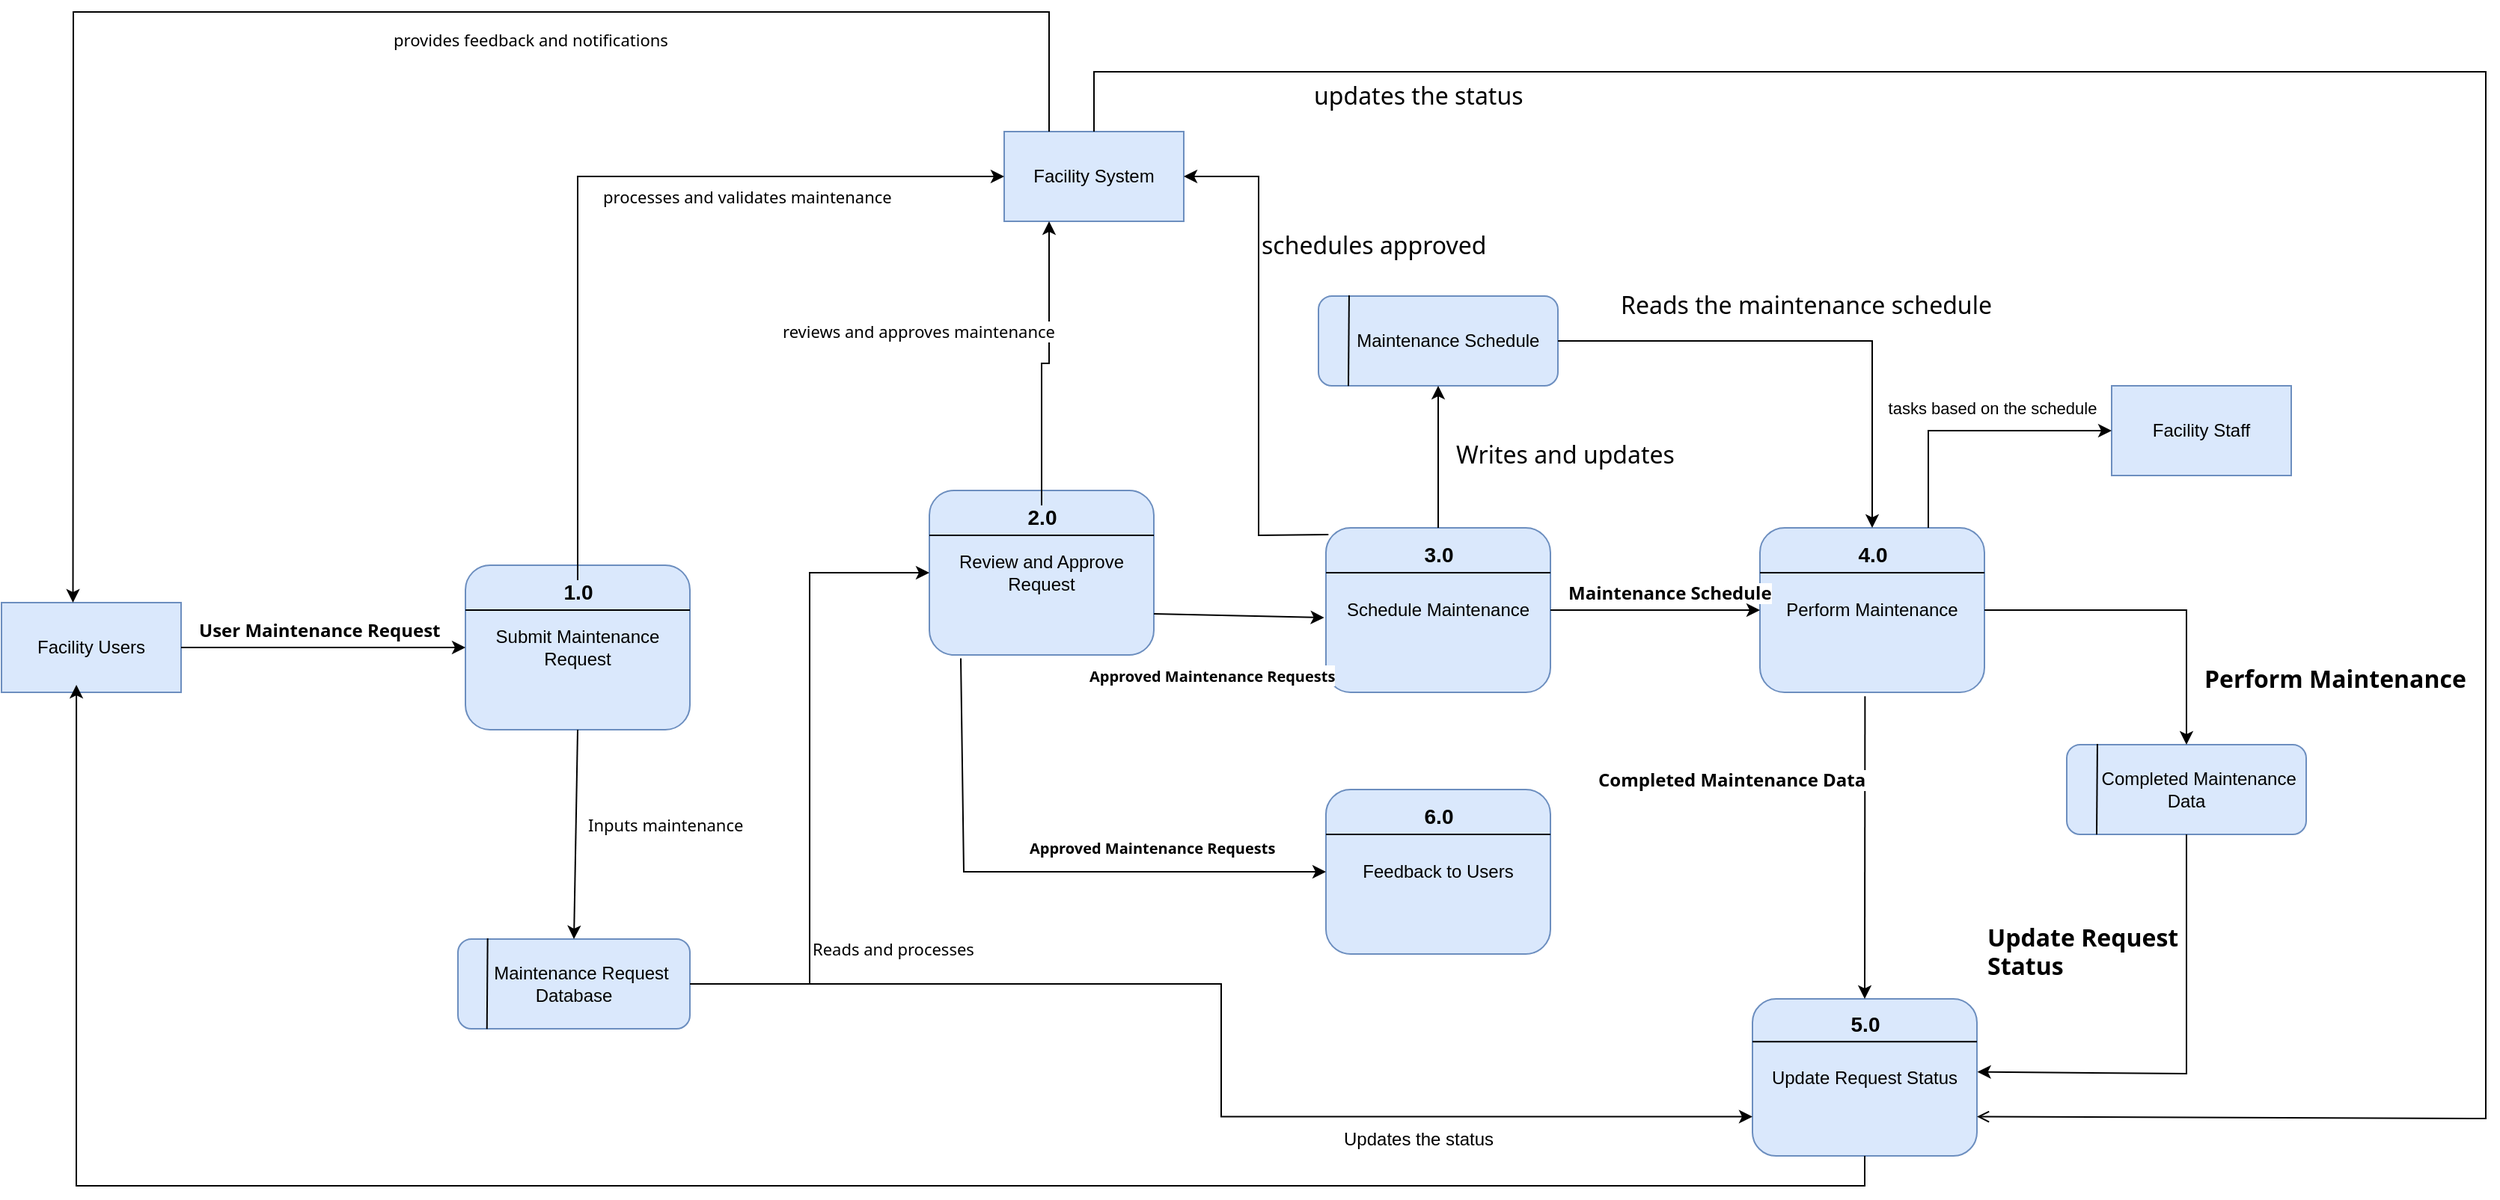 <mxfile version="22.1.11" type="github">
  <diagram name="Page-1" id="b520641d-4fe3-3701-9064-5fc419738815">
    <mxGraphModel dx="1512" dy="820" grid="1" gridSize="10" guides="1" tooltips="1" connect="1" arrows="1" fold="1" page="1" pageScale="1" pageWidth="1100" pageHeight="850" background="none" math="0" shadow="0">
      <root>
        <mxCell id="0" />
        <mxCell id="1" parent="0" />
        <mxCell id="XGFKqOZZNp15hK3o9Csi-1" value="Facility Users" style="rounded=0;whiteSpace=wrap;html=1;fillColor=#dae8fc;strokeColor=#6c8ebf;" vertex="1" parent="1">
          <mxGeometry x="110" y="795" width="120" height="60" as="geometry" />
        </mxCell>
        <mxCell id="XGFKqOZZNp15hK3o9Csi-3" value="Facility System" style="rounded=0;whiteSpace=wrap;html=1;fillColor=#dae8fc;strokeColor=#6c8ebf;" vertex="1" parent="1">
          <mxGeometry x="780" y="480" width="120" height="60" as="geometry" />
        </mxCell>
        <mxCell id="XGFKqOZZNp15hK3o9Csi-7" value="" style="group" vertex="1" connectable="0" parent="1">
          <mxGeometry x="420" y="770" width="150" height="110" as="geometry" />
        </mxCell>
        <mxCell id="XGFKqOZZNp15hK3o9Csi-4" value="Submit Maintenance Request" style="rounded=1;whiteSpace=wrap;html=1;fillColor=#dae8fc;strokeColor=#6c8ebf;" vertex="1" parent="XGFKqOZZNp15hK3o9Csi-7">
          <mxGeometry width="150" height="110" as="geometry" />
        </mxCell>
        <mxCell id="XGFKqOZZNp15hK3o9Csi-6" value="" style="endArrow=none;html=1;rounded=0;entryX=1;entryY=0.25;entryDx=0;entryDy=0;exitX=0;exitY=0.25;exitDx=0;exitDy=0;" edge="1" parent="XGFKqOZZNp15hK3o9Csi-7">
          <mxGeometry width="50" height="50" relative="1" as="geometry">
            <mxPoint y="30" as="sourcePoint" />
            <mxPoint x="150" y="30" as="targetPoint" />
          </mxGeometry>
        </mxCell>
        <mxCell id="XGFKqOZZNp15hK3o9Csi-8" value="&lt;span style=&quot;font-size: 14px;&quot;&gt;1.0&lt;/span&gt;" style="text;strokeColor=none;fillColor=none;html=1;fontSize=24;fontStyle=1;verticalAlign=middle;align=center;" vertex="1" parent="XGFKqOZZNp15hK3o9Csi-7">
          <mxGeometry x="45" y="10" width="60" height="10" as="geometry" />
        </mxCell>
        <mxCell id="XGFKqOZZNp15hK3o9Csi-40" value="&lt;strong style=&quot;border: 0px solid rgb(217, 217, 227); box-sizing: border-box; --tw-border-spacing-x: 0; --tw-border-spacing-y: 0; --tw-translate-x: 0; --tw-translate-y: 0; --tw-rotate: 0; --tw-skew-x: 0; --tw-skew-y: 0; --tw-scale-x: 1; --tw-scale-y: 1; --tw-pan-x: ; --tw-pan-y: ; --tw-pinch-zoom: ; --tw-scroll-snap-strictness: proximity; --tw-gradient-from-position: ; --tw-gradient-via-position: ; --tw-gradient-to-position: ; --tw-ordinal: ; --tw-slashed-zero: ; --tw-numeric-figure: ; --tw-numeric-spacing: ; --tw-numeric-fraction: ; --tw-ring-inset: ; --tw-ring-offset-width: 0px; --tw-ring-offset-color: #fff; --tw-ring-color: rgba(69,89,164,.5); --tw-ring-offset-shadow: 0 0 transparent; --tw-ring-shadow: 0 0 transparent; --tw-shadow: 0 0 transparent; --tw-shadow-colored: 0 0 transparent; --tw-blur: ; --tw-brightness: ; --tw-contrast: ; --tw-grayscale: ; --tw-hue-rotate: ; --tw-invert: ; --tw-saturate: ; --tw-sepia: ; --tw-drop-shadow: ; --tw-backdrop-blur: ; --tw-backdrop-brightness: ; --tw-backdrop-contrast: ; --tw-backdrop-grayscale: ; --tw-backdrop-hue-rotate: ; --tw-backdrop-invert: ; --tw-backdrop-opacity: ; --tw-backdrop-saturate: ; --tw-backdrop-sepia: ; font-weight: 600; color: var(--tw-prose-bold); font-family: Söhne, ui-sans-serif, system-ui, -apple-system, &amp;quot;Segoe UI&amp;quot;, Roboto, Ubuntu, Cantarell, &amp;quot;Noto Sans&amp;quot;, sans-serif, &amp;quot;Helvetica Neue&amp;quot;, Arial, &amp;quot;Apple Color Emoji&amp;quot;, &amp;quot;Segoe UI Emoji&amp;quot;, &amp;quot;Segoe UI Symbol&amp;quot;, &amp;quot;Noto Color Emoji&amp;quot;; font-style: normal; font-variant-ligatures: normal; font-variant-caps: normal; letter-spacing: normal; orphans: 2; text-align: left; text-indent: 0px; text-transform: none; widows: 2; word-spacing: 0px; -webkit-text-stroke-width: 0px; text-decoration-thickness: initial; text-decoration-style: initial; text-decoration-color: initial; background-color: rgb(255, 255, 255);&quot;&gt;&lt;font style=&quot;font-size: 12px;&quot;&gt;User Maintenance Request&lt;/font&gt;&lt;/strong&gt;" style="text;whiteSpace=wrap;html=1;" vertex="1" parent="XGFKqOZZNp15hK3o9Csi-7">
          <mxGeometry x="-180" y="30" width="190" height="20" as="geometry" />
        </mxCell>
        <mxCell id="XGFKqOZZNp15hK3o9Csi-10" value="" style="group" vertex="1" connectable="0" parent="1">
          <mxGeometry x="995" y="920" width="150" height="110" as="geometry" />
        </mxCell>
        <mxCell id="XGFKqOZZNp15hK3o9Csi-11" value="Feedback to Users" style="rounded=1;whiteSpace=wrap;html=1;fillColor=#dae8fc;strokeColor=#6c8ebf;" vertex="1" parent="XGFKqOZZNp15hK3o9Csi-10">
          <mxGeometry width="150" height="110" as="geometry" />
        </mxCell>
        <mxCell id="XGFKqOZZNp15hK3o9Csi-12" value="" style="endArrow=none;html=1;rounded=0;entryX=1;entryY=0.25;entryDx=0;entryDy=0;exitX=0;exitY=0.25;exitDx=0;exitDy=0;" edge="1" parent="XGFKqOZZNp15hK3o9Csi-10">
          <mxGeometry width="50" height="50" relative="1" as="geometry">
            <mxPoint y="30" as="sourcePoint" />
            <mxPoint x="150" y="30" as="targetPoint" />
          </mxGeometry>
        </mxCell>
        <mxCell id="XGFKqOZZNp15hK3o9Csi-13" value="&lt;span style=&quot;font-size: 14px;&quot;&gt;6.0&lt;/span&gt;" style="text;strokeColor=none;fillColor=none;html=1;fontSize=24;fontStyle=1;verticalAlign=middle;align=center;" vertex="1" parent="XGFKqOZZNp15hK3o9Csi-10">
          <mxGeometry x="45" y="10" width="60" height="10" as="geometry" />
        </mxCell>
        <mxCell id="XGFKqOZZNp15hK3o9Csi-14" value="" style="group" vertex="1" connectable="0" parent="1">
          <mxGeometry x="1280" y="1060" width="160" height="105" as="geometry" />
        </mxCell>
        <mxCell id="XGFKqOZZNp15hK3o9Csi-15" value="Update Request Status" style="rounded=1;whiteSpace=wrap;html=1;fillColor=#dae8fc;strokeColor=#6c8ebf;" vertex="1" parent="XGFKqOZZNp15hK3o9Csi-14">
          <mxGeometry width="150" height="105" as="geometry" />
        </mxCell>
        <mxCell id="XGFKqOZZNp15hK3o9Csi-16" value="" style="endArrow=none;html=1;rounded=0;entryX=1;entryY=0.25;entryDx=0;entryDy=0;exitX=0;exitY=0.25;exitDx=0;exitDy=0;" edge="1" parent="XGFKqOZZNp15hK3o9Csi-14">
          <mxGeometry width="50" height="50" relative="1" as="geometry">
            <mxPoint y="28.636" as="sourcePoint" />
            <mxPoint x="150" y="28.636" as="targetPoint" />
          </mxGeometry>
        </mxCell>
        <mxCell id="XGFKqOZZNp15hK3o9Csi-17" value="&lt;span style=&quot;font-size: 14px;&quot;&gt;5.0&lt;/span&gt;" style="text;strokeColor=none;fillColor=none;html=1;fontSize=24;fontStyle=1;verticalAlign=middle;align=center;" vertex="1" parent="XGFKqOZZNp15hK3o9Csi-14">
          <mxGeometry x="45" y="9.545" width="60" height="9.545" as="geometry" />
        </mxCell>
        <mxCell id="XGFKqOZZNp15hK3o9Csi-18" value="" style="group" vertex="1" connectable="0" parent="1">
          <mxGeometry x="1285" y="745" width="150" height="110" as="geometry" />
        </mxCell>
        <mxCell id="XGFKqOZZNp15hK3o9Csi-19" value="Perform Maintenance" style="rounded=1;whiteSpace=wrap;html=1;fillColor=#dae8fc;strokeColor=#6c8ebf;" vertex="1" parent="XGFKqOZZNp15hK3o9Csi-18">
          <mxGeometry width="150" height="110" as="geometry" />
        </mxCell>
        <mxCell id="XGFKqOZZNp15hK3o9Csi-20" value="" style="endArrow=none;html=1;rounded=0;entryX=1;entryY=0.25;entryDx=0;entryDy=0;exitX=0;exitY=0.25;exitDx=0;exitDy=0;" edge="1" parent="XGFKqOZZNp15hK3o9Csi-18">
          <mxGeometry width="50" height="50" relative="1" as="geometry">
            <mxPoint y="30" as="sourcePoint" />
            <mxPoint x="150" y="30" as="targetPoint" />
          </mxGeometry>
        </mxCell>
        <mxCell id="XGFKqOZZNp15hK3o9Csi-21" value="&lt;span style=&quot;font-size: 14px;&quot;&gt;4.0&lt;/span&gt;" style="text;strokeColor=none;fillColor=none;html=1;fontSize=24;fontStyle=1;verticalAlign=middle;align=center;" vertex="1" parent="XGFKqOZZNp15hK3o9Csi-18">
          <mxGeometry x="45" y="10" width="60" height="10" as="geometry" />
        </mxCell>
        <mxCell id="XGFKqOZZNp15hK3o9Csi-51" value="&lt;strong style=&quot;border: 0px solid rgb(217, 217, 227); box-sizing: border-box; --tw-border-spacing-x: 0; --tw-border-spacing-y: 0; --tw-translate-x: 0; --tw-translate-y: 0; --tw-rotate: 0; --tw-skew-x: 0; --tw-skew-y: 0; --tw-scale-x: 1; --tw-scale-y: 1; --tw-pan-x: ; --tw-pan-y: ; --tw-pinch-zoom: ; --tw-scroll-snap-strictness: proximity; --tw-gradient-from-position: ; --tw-gradient-via-position: ; --tw-gradient-to-position: ; --tw-ordinal: ; --tw-slashed-zero: ; --tw-numeric-figure: ; --tw-numeric-spacing: ; --tw-numeric-fraction: ; --tw-ring-inset: ; --tw-ring-offset-width: 0px; --tw-ring-offset-color: #fff; --tw-ring-color: rgba(69,89,164,.5); --tw-ring-offset-shadow: 0 0 transparent; --tw-ring-shadow: 0 0 transparent; --tw-shadow: 0 0 transparent; --tw-shadow-colored: 0 0 transparent; --tw-blur: ; --tw-brightness: ; --tw-contrast: ; --tw-grayscale: ; --tw-hue-rotate: ; --tw-invert: ; --tw-saturate: ; --tw-sepia: ; --tw-drop-shadow: ; --tw-backdrop-blur: ; --tw-backdrop-brightness: ; --tw-backdrop-contrast: ; --tw-backdrop-grayscale: ; --tw-backdrop-hue-rotate: ; --tw-backdrop-invert: ; --tw-backdrop-opacity: ; --tw-backdrop-saturate: ; --tw-backdrop-sepia: ; font-weight: 600; color: var(--tw-prose-bold); font-family: Söhne, ui-sans-serif, system-ui, -apple-system, &amp;quot;Segoe UI&amp;quot;, Roboto, Ubuntu, Cantarell, &amp;quot;Noto Sans&amp;quot;, sans-serif, &amp;quot;Helvetica Neue&amp;quot;, Arial, &amp;quot;Apple Color Emoji&amp;quot;, &amp;quot;Segoe UI Emoji&amp;quot;, &amp;quot;Segoe UI Symbol&amp;quot;, &amp;quot;Noto Color Emoji&amp;quot;; font-style: normal; font-variant-ligatures: normal; font-variant-caps: normal; letter-spacing: normal; orphans: 2; text-align: left; text-indent: 0px; text-transform: none; widows: 2; word-spacing: 0px; -webkit-text-stroke-width: 0px; text-decoration-thickness: initial; text-decoration-style: initial; text-decoration-color: initial;&quot;&gt;&lt;font style=&quot;font-size: 12px;&quot;&gt;Maintenance Schedule&lt;/font&gt;&lt;/strong&gt;" style="text;whiteSpace=wrap;html=1;labelBackgroundColor=default;" vertex="1" parent="XGFKqOZZNp15hK3o9Csi-18">
          <mxGeometry x="-130" y="30" width="200" height="40" as="geometry" />
        </mxCell>
        <mxCell id="XGFKqOZZNp15hK3o9Csi-22" value="" style="group" vertex="1" connectable="0" parent="1">
          <mxGeometry x="730" y="720" width="150" height="110" as="geometry" />
        </mxCell>
        <mxCell id="XGFKqOZZNp15hK3o9Csi-23" value="Review and Approve Request" style="rounded=1;whiteSpace=wrap;html=1;fillColor=#dae8fc;strokeColor=#6c8ebf;" vertex="1" parent="XGFKqOZZNp15hK3o9Csi-22">
          <mxGeometry width="150" height="110" as="geometry" />
        </mxCell>
        <mxCell id="XGFKqOZZNp15hK3o9Csi-24" value="" style="endArrow=none;html=1;rounded=0;entryX=1;entryY=0.25;entryDx=0;entryDy=0;exitX=0;exitY=0.25;exitDx=0;exitDy=0;" edge="1" parent="XGFKqOZZNp15hK3o9Csi-22">
          <mxGeometry width="50" height="50" relative="1" as="geometry">
            <mxPoint y="30" as="sourcePoint" />
            <mxPoint x="150" y="30" as="targetPoint" />
          </mxGeometry>
        </mxCell>
        <mxCell id="XGFKqOZZNp15hK3o9Csi-25" value="&lt;span style=&quot;font-size: 14px;&quot;&gt;2.0&lt;/span&gt;" style="text;strokeColor=none;fillColor=none;html=1;fontSize=24;fontStyle=1;verticalAlign=middle;align=center;" vertex="1" parent="XGFKqOZZNp15hK3o9Csi-22">
          <mxGeometry x="45" y="10" width="60" height="10" as="geometry" />
        </mxCell>
        <mxCell id="XGFKqOZZNp15hK3o9Csi-26" value="" style="group" vertex="1" connectable="0" parent="1">
          <mxGeometry x="995" y="745" width="150" height="110" as="geometry" />
        </mxCell>
        <mxCell id="XGFKqOZZNp15hK3o9Csi-27" value="Schedule Maintenance" style="rounded=1;whiteSpace=wrap;html=1;fillColor=#dae8fc;strokeColor=#6c8ebf;" vertex="1" parent="XGFKqOZZNp15hK3o9Csi-26">
          <mxGeometry width="150" height="110" as="geometry" />
        </mxCell>
        <mxCell id="XGFKqOZZNp15hK3o9Csi-28" value="" style="endArrow=none;html=1;rounded=0;entryX=1;entryY=0.25;entryDx=0;entryDy=0;exitX=0;exitY=0.25;exitDx=0;exitDy=0;" edge="1" parent="XGFKqOZZNp15hK3o9Csi-26">
          <mxGeometry width="50" height="50" relative="1" as="geometry">
            <mxPoint y="30" as="sourcePoint" />
            <mxPoint x="150" y="30" as="targetPoint" />
          </mxGeometry>
        </mxCell>
        <mxCell id="XGFKqOZZNp15hK3o9Csi-29" value="&lt;span style=&quot;font-size: 14px;&quot;&gt;3.0&lt;/span&gt;" style="text;strokeColor=none;fillColor=none;html=1;fontSize=24;fontStyle=1;verticalAlign=middle;align=center;" vertex="1" parent="XGFKqOZZNp15hK3o9Csi-26">
          <mxGeometry x="45" y="10" width="60" height="10" as="geometry" />
        </mxCell>
        <mxCell id="XGFKqOZZNp15hK3o9Csi-32" value="" style="group" vertex="1" connectable="0" parent="1">
          <mxGeometry x="415" y="1020" width="155" height="60" as="geometry" />
        </mxCell>
        <mxCell id="XGFKqOZZNp15hK3o9Csi-30" value="&amp;nbsp; &amp;nbsp;Maintenance Request Database" style="rounded=1;whiteSpace=wrap;html=1;fillColor=#dae8fc;strokeColor=#6c8ebf;" vertex="1" parent="XGFKqOZZNp15hK3o9Csi-32">
          <mxGeometry width="155" height="60" as="geometry" />
        </mxCell>
        <mxCell id="XGFKqOZZNp15hK3o9Csi-31" value="" style="endArrow=none;html=1;rounded=0;exitX=0.125;exitY=1.002;exitDx=0;exitDy=0;exitPerimeter=0;entryX=0.128;entryY=-0.008;entryDx=0;entryDy=0;entryPerimeter=0;" edge="1" parent="XGFKqOZZNp15hK3o9Csi-32" source="XGFKqOZZNp15hK3o9Csi-30" target="XGFKqOZZNp15hK3o9Csi-30">
          <mxGeometry width="50" height="50" relative="1" as="geometry">
            <mxPoint x="38.75" y="59.4" as="sourcePoint" />
            <mxPoint x="20.227" as="targetPoint" />
          </mxGeometry>
        </mxCell>
        <mxCell id="XGFKqOZZNp15hK3o9Csi-33" value="" style="group" vertex="1" connectable="0" parent="1">
          <mxGeometry x="1490" y="890" width="160" height="60" as="geometry" />
        </mxCell>
        <mxCell id="XGFKqOZZNp15hK3o9Csi-34" value="&amp;nbsp; &amp;nbsp; &amp;nbsp;Completed Maintenance Data" style="rounded=1;whiteSpace=wrap;html=1;fillColor=#dae8fc;strokeColor=#6c8ebf;" vertex="1" parent="XGFKqOZZNp15hK3o9Csi-33">
          <mxGeometry width="160" height="60" as="geometry" />
        </mxCell>
        <mxCell id="XGFKqOZZNp15hK3o9Csi-35" value="" style="endArrow=none;html=1;rounded=0;exitX=0.125;exitY=1.002;exitDx=0;exitDy=0;exitPerimeter=0;entryX=0.128;entryY=-0.008;entryDx=0;entryDy=0;entryPerimeter=0;" edge="1" parent="XGFKqOZZNp15hK3o9Csi-33" source="XGFKqOZZNp15hK3o9Csi-34" target="XGFKqOZZNp15hK3o9Csi-34">
          <mxGeometry width="50" height="50" relative="1" as="geometry">
            <mxPoint x="40" y="59.4" as="sourcePoint" />
            <mxPoint x="20.88" as="targetPoint" />
          </mxGeometry>
        </mxCell>
        <mxCell id="XGFKqOZZNp15hK3o9Csi-36" value="" style="group" vertex="1" connectable="0" parent="1">
          <mxGeometry x="990" y="590" width="160" height="60" as="geometry" />
        </mxCell>
        <mxCell id="XGFKqOZZNp15hK3o9Csi-37" value="&amp;nbsp; &amp;nbsp; Maintenance Schedule" style="rounded=1;whiteSpace=wrap;html=1;fillColor=#dae8fc;strokeColor=#6c8ebf;" vertex="1" parent="XGFKqOZZNp15hK3o9Csi-36">
          <mxGeometry width="160" height="60" as="geometry" />
        </mxCell>
        <mxCell id="XGFKqOZZNp15hK3o9Csi-38" value="" style="endArrow=none;html=1;rounded=0;exitX=0.125;exitY=1.002;exitDx=0;exitDy=0;exitPerimeter=0;entryX=0.128;entryY=-0.008;entryDx=0;entryDy=0;entryPerimeter=0;" edge="1" parent="XGFKqOZZNp15hK3o9Csi-36" source="XGFKqOZZNp15hK3o9Csi-37" target="XGFKqOZZNp15hK3o9Csi-37">
          <mxGeometry width="50" height="50" relative="1" as="geometry">
            <mxPoint x="40" y="59.4" as="sourcePoint" />
            <mxPoint x="20.88" as="targetPoint" />
          </mxGeometry>
        </mxCell>
        <mxCell id="XGFKqOZZNp15hK3o9Csi-39" value="" style="endArrow=classic;html=1;rounded=0;exitX=1;exitY=0.5;exitDx=0;exitDy=0;entryX=0;entryY=0.5;entryDx=0;entryDy=0;" edge="1" parent="1" source="XGFKqOZZNp15hK3o9Csi-1" target="XGFKqOZZNp15hK3o9Csi-4">
          <mxGeometry width="50" height="50" relative="1" as="geometry">
            <mxPoint x="275" y="830" as="sourcePoint" />
            <mxPoint x="325" y="780" as="targetPoint" />
          </mxGeometry>
        </mxCell>
        <mxCell id="XGFKqOZZNp15hK3o9Csi-41" value="" style="endArrow=classic;html=1;rounded=0;entryX=-0.008;entryY=0.546;entryDx=0;entryDy=0;entryPerimeter=0;exitX=1;exitY=0.75;exitDx=0;exitDy=0;" edge="1" parent="1" source="XGFKqOZZNp15hK3o9Csi-23" target="XGFKqOZZNp15hK3o9Csi-27">
          <mxGeometry width="50" height="50" relative="1" as="geometry">
            <mxPoint x="835" y="805" as="sourcePoint" />
            <mxPoint x="885" y="755" as="targetPoint" />
          </mxGeometry>
        </mxCell>
        <mxCell id="XGFKqOZZNp15hK3o9Csi-42" value="" style="endArrow=classic;html=1;rounded=0;exitX=0.14;exitY=1.02;exitDx=0;exitDy=0;exitPerimeter=0;entryX=0;entryY=0.5;entryDx=0;entryDy=0;" edge="1" parent="1" source="XGFKqOZZNp15hK3o9Csi-23" target="XGFKqOZZNp15hK3o9Csi-11">
          <mxGeometry width="50" height="50" relative="1" as="geometry">
            <mxPoint x="753.1" y="856.65" as="sourcePoint" />
            <mxPoint x="985" y="985" as="targetPoint" />
            <Array as="points">
              <mxPoint x="753" y="975" />
            </Array>
          </mxGeometry>
        </mxCell>
        <mxCell id="XGFKqOZZNp15hK3o9Csi-43" value="&lt;strong style=&quot;border: 0px solid rgb(217, 217, 227); box-sizing: border-box; --tw-border-spacing-x: 0; --tw-border-spacing-y: 0; --tw-translate-x: 0; --tw-translate-y: 0; --tw-rotate: 0; --tw-skew-x: 0; --tw-skew-y: 0; --tw-scale-x: 1; --tw-scale-y: 1; --tw-pan-x: ; --tw-pan-y: ; --tw-pinch-zoom: ; --tw-scroll-snap-strictness: proximity; --tw-gradient-from-position: ; --tw-gradient-via-position: ; --tw-gradient-to-position: ; --tw-ordinal: ; --tw-slashed-zero: ; --tw-numeric-figure: ; --tw-numeric-spacing: ; --tw-numeric-fraction: ; --tw-ring-inset: ; --tw-ring-offset-width: 0px; --tw-ring-offset-color: #fff; --tw-ring-color: rgba(69,89,164,.5); --tw-ring-offset-shadow: 0 0 transparent; --tw-ring-shadow: 0 0 transparent; --tw-shadow: 0 0 transparent; --tw-shadow-colored: 0 0 transparent; --tw-blur: ; --tw-brightness: ; --tw-contrast: ; --tw-grayscale: ; --tw-hue-rotate: ; --tw-invert: ; --tw-saturate: ; --tw-sepia: ; --tw-drop-shadow: ; --tw-backdrop-blur: ; --tw-backdrop-brightness: ; --tw-backdrop-contrast: ; --tw-backdrop-grayscale: ; --tw-backdrop-hue-rotate: ; --tw-backdrop-invert: ; --tw-backdrop-opacity: ; --tw-backdrop-saturate: ; --tw-backdrop-sepia: ; font-weight: 600; color: var(--tw-prose-bold); font-family: Söhne, ui-sans-serif, system-ui, -apple-system, &amp;quot;Segoe UI&amp;quot;, Roboto, Ubuntu, Cantarell, &amp;quot;Noto Sans&amp;quot;, sans-serif, &amp;quot;Helvetica Neue&amp;quot;, Arial, &amp;quot;Apple Color Emoji&amp;quot;, &amp;quot;Segoe UI Emoji&amp;quot;, &amp;quot;Segoe UI Symbol&amp;quot;, &amp;quot;Noto Color Emoji&amp;quot;; font-style: normal; font-variant-ligatures: normal; font-variant-caps: normal; letter-spacing: normal; orphans: 2; text-align: left; text-indent: 0px; text-transform: none; widows: 2; word-spacing: 0px; -webkit-text-stroke-width: 0px; text-decoration-thickness: initial; text-decoration-style: initial; text-decoration-color: initial;&quot;&gt;&lt;font style=&quot;font-size: 10px;&quot;&gt;Approved Maintenance Requests&lt;/font&gt;&lt;/strong&gt;" style="text;whiteSpace=wrap;html=1;labelBackgroundColor=default;" vertex="1" parent="1">
          <mxGeometry x="835" y="830" width="230" height="50" as="geometry" />
        </mxCell>
        <mxCell id="XGFKqOZZNp15hK3o9Csi-44" value="&lt;strong style=&quot;border: 0px solid rgb(217, 217, 227); box-sizing: border-box; --tw-border-spacing-x: 0; --tw-border-spacing-y: 0; --tw-translate-x: 0; --tw-translate-y: 0; --tw-rotate: 0; --tw-skew-x: 0; --tw-skew-y: 0; --tw-scale-x: 1; --tw-scale-y: 1; --tw-pan-x: ; --tw-pan-y: ; --tw-pinch-zoom: ; --tw-scroll-snap-strictness: proximity; --tw-gradient-from-position: ; --tw-gradient-via-position: ; --tw-gradient-to-position: ; --tw-ordinal: ; --tw-slashed-zero: ; --tw-numeric-figure: ; --tw-numeric-spacing: ; --tw-numeric-fraction: ; --tw-ring-inset: ; --tw-ring-offset-width: 0px; --tw-ring-offset-color: #fff; --tw-ring-color: rgba(69,89,164,.5); --tw-ring-offset-shadow: 0 0 transparent; --tw-ring-shadow: 0 0 transparent; --tw-shadow: 0 0 transparent; --tw-shadow-colored: 0 0 transparent; --tw-blur: ; --tw-brightness: ; --tw-contrast: ; --tw-grayscale: ; --tw-hue-rotate: ; --tw-invert: ; --tw-saturate: ; --tw-sepia: ; --tw-drop-shadow: ; --tw-backdrop-blur: ; --tw-backdrop-brightness: ; --tw-backdrop-contrast: ; --tw-backdrop-grayscale: ; --tw-backdrop-hue-rotate: ; --tw-backdrop-invert: ; --tw-backdrop-opacity: ; --tw-backdrop-saturate: ; --tw-backdrop-sepia: ; font-weight: 600; color: var(--tw-prose-bold); font-family: Söhne, ui-sans-serif, system-ui, -apple-system, &amp;quot;Segoe UI&amp;quot;, Roboto, Ubuntu, Cantarell, &amp;quot;Noto Sans&amp;quot;, sans-serif, &amp;quot;Helvetica Neue&amp;quot;, Arial, &amp;quot;Apple Color Emoji&amp;quot;, &amp;quot;Segoe UI Emoji&amp;quot;, &amp;quot;Segoe UI Symbol&amp;quot;, &amp;quot;Noto Color Emoji&amp;quot;; font-style: normal; font-variant-ligatures: normal; font-variant-caps: normal; letter-spacing: normal; orphans: 2; text-align: left; text-indent: 0px; text-transform: none; widows: 2; word-spacing: 0px; -webkit-text-stroke-width: 0px; text-decoration-thickness: initial; text-decoration-style: initial; text-decoration-color: initial;&quot;&gt;&lt;font style=&quot;font-size: 10px;&quot;&gt;Approved Maintenance Requests&lt;/font&gt;&lt;/strong&gt;" style="text;whiteSpace=wrap;html=1;labelBackgroundColor=default;" vertex="1" parent="1">
          <mxGeometry x="795" y="945" width="230" height="50" as="geometry" />
        </mxCell>
        <mxCell id="XGFKqOZZNp15hK3o9Csi-45" value="" style="endArrow=classic;html=1;rounded=0;exitX=1;exitY=0.5;exitDx=0;exitDy=0;entryX=0;entryY=0.5;entryDx=0;entryDy=0;" edge="1" parent="1" source="XGFKqOZZNp15hK3o9Csi-27" target="XGFKqOZZNp15hK3o9Csi-19">
          <mxGeometry width="50" height="50" relative="1" as="geometry">
            <mxPoint x="1155" y="805" as="sourcePoint" />
            <mxPoint x="1315" y="800" as="targetPoint" />
          </mxGeometry>
        </mxCell>
        <mxCell id="XGFKqOZZNp15hK3o9Csi-50" value="" style="endArrow=classic;html=1;rounded=0;entryX=0.5;entryY=0;entryDx=0;entryDy=0;exitX=0.468;exitY=1.024;exitDx=0;exitDy=0;exitPerimeter=0;" edge="1" parent="1" source="XGFKqOZZNp15hK3o9Csi-19" target="XGFKqOZZNp15hK3o9Csi-15">
          <mxGeometry width="50" height="50" relative="1" as="geometry">
            <mxPoint x="1345" y="915" as="sourcePoint" />
            <mxPoint x="1395" y="865" as="targetPoint" />
          </mxGeometry>
        </mxCell>
        <mxCell id="XGFKqOZZNp15hK3o9Csi-54" value="&lt;strong style=&quot;border: 0px solid rgb(217, 217, 227); box-sizing: border-box; --tw-border-spacing-x: 0; --tw-border-spacing-y: 0; --tw-translate-x: 0; --tw-translate-y: 0; --tw-rotate: 0; --tw-skew-x: 0; --tw-skew-y: 0; --tw-scale-x: 1; --tw-scale-y: 1; --tw-pan-x: ; --tw-pan-y: ; --tw-pinch-zoom: ; --tw-scroll-snap-strictness: proximity; --tw-gradient-from-position: ; --tw-gradient-via-position: ; --tw-gradient-to-position: ; --tw-ordinal: ; --tw-slashed-zero: ; --tw-numeric-figure: ; --tw-numeric-spacing: ; --tw-numeric-fraction: ; --tw-ring-inset: ; --tw-ring-offset-width: 0px; --tw-ring-offset-color: #fff; --tw-ring-color: rgba(69,89,164,.5); --tw-ring-offset-shadow: 0 0 transparent; --tw-ring-shadow: 0 0 transparent; --tw-shadow: 0 0 transparent; --tw-shadow-colored: 0 0 transparent; --tw-blur: ; --tw-brightness: ; --tw-contrast: ; --tw-grayscale: ; --tw-hue-rotate: ; --tw-invert: ; --tw-saturate: ; --tw-sepia: ; --tw-drop-shadow: ; --tw-backdrop-blur: ; --tw-backdrop-brightness: ; --tw-backdrop-contrast: ; --tw-backdrop-grayscale: ; --tw-backdrop-hue-rotate: ; --tw-backdrop-invert: ; --tw-backdrop-opacity: ; --tw-backdrop-saturate: ; --tw-backdrop-sepia: ; font-weight: 600; color: var(--tw-prose-bold); font-family: Söhne, ui-sans-serif, system-ui, -apple-system, &amp;quot;Segoe UI&amp;quot;, Roboto, Ubuntu, Cantarell, &amp;quot;Noto Sans&amp;quot;, sans-serif, &amp;quot;Helvetica Neue&amp;quot;, Arial, &amp;quot;Apple Color Emoji&amp;quot;, &amp;quot;Segoe UI Emoji&amp;quot;, &amp;quot;Segoe UI Symbol&amp;quot;, &amp;quot;Noto Color Emoji&amp;quot;; font-size: 12px; font-style: normal; font-variant-ligatures: normal; font-variant-caps: normal; letter-spacing: normal; orphans: 2; text-align: left; text-indent: 0px; text-transform: none; widows: 2; word-spacing: 0px; -webkit-text-stroke-width: 0px; text-decoration-thickness: initial; text-decoration-style: initial; text-decoration-color: initial;&quot;&gt;Completed Maintenance Data&lt;/strong&gt;" style="text;whiteSpace=wrap;html=1;labelBackgroundColor=default;fontSize=12;" vertex="1" parent="1">
          <mxGeometry x="1175" y="900" width="250" height="20" as="geometry" />
        </mxCell>
        <mxCell id="XGFKqOZZNp15hK3o9Csi-56" value="" style="endArrow=classic;html=1;rounded=0;entryX=0.5;entryY=0;entryDx=0;entryDy=0;exitX=0.5;exitY=1;exitDx=0;exitDy=0;" edge="1" parent="1" source="XGFKqOZZNp15hK3o9Csi-4" target="XGFKqOZZNp15hK3o9Csi-30">
          <mxGeometry width="50" height="50" relative="1" as="geometry">
            <mxPoint x="500" y="970" as="sourcePoint" />
            <mxPoint x="550" y="920" as="targetPoint" />
          </mxGeometry>
        </mxCell>
        <mxCell id="XGFKqOZZNp15hK3o9Csi-57" style="edgeStyle=orthogonalEdgeStyle;rounded=0;orthogonalLoop=1;jettySize=auto;html=1;entryX=0;entryY=0.5;entryDx=0;entryDy=0;" edge="1" parent="1" source="XGFKqOZZNp15hK3o9Csi-30" target="XGFKqOZZNp15hK3o9Csi-23">
          <mxGeometry relative="1" as="geometry" />
        </mxCell>
        <mxCell id="XGFKqOZZNp15hK3o9Csi-58" value="&lt;span style=&quot;font-family: Söhne, ui-sans-serif, system-ui, -apple-system, &amp;quot;Segoe UI&amp;quot;, Roboto, Ubuntu, Cantarell, &amp;quot;Noto Sans&amp;quot;, sans-serif, &amp;quot;Helvetica Neue&amp;quot;, Arial, &amp;quot;Apple Color Emoji&amp;quot;, &amp;quot;Segoe UI Emoji&amp;quot;, &amp;quot;Segoe UI Symbol&amp;quot;, &amp;quot;Noto Color Emoji&amp;quot;; font-size: 11px; font-style: normal; font-variant-ligatures: normal; font-variant-caps: normal; font-weight: 400; letter-spacing: normal; orphans: 2; text-align: left; text-indent: 0px; text-transform: none; widows: 2; word-spacing: 0px; -webkit-text-stroke-width: 0px; text-decoration-thickness: initial; text-decoration-style: initial; text-decoration-color: initial; float: none; display: inline !important;&quot;&gt;Inputs maintenance&lt;/span&gt;" style="text;whiteSpace=wrap;html=1;labelBackgroundColor=default;fontColor=#000000;fontSize=11;" vertex="1" parent="1">
          <mxGeometry x="500" y="930" width="165" height="40" as="geometry" />
        </mxCell>
        <mxCell id="XGFKqOZZNp15hK3o9Csi-59" value="&lt;span style=&quot;font-family: Söhne, ui-sans-serif, system-ui, -apple-system, &amp;quot;Segoe UI&amp;quot;, Roboto, Ubuntu, Cantarell, &amp;quot;Noto Sans&amp;quot;, sans-serif, &amp;quot;Helvetica Neue&amp;quot;, Arial, &amp;quot;Apple Color Emoji&amp;quot;, &amp;quot;Segoe UI Emoji&amp;quot;, &amp;quot;Segoe UI Symbol&amp;quot;, &amp;quot;Noto Color Emoji&amp;quot;; font-size: 11px; font-style: normal; font-variant-ligatures: normal; font-variant-caps: normal; font-weight: 400; letter-spacing: normal; orphans: 2; text-align: left; text-indent: 0px; text-transform: none; widows: 2; word-spacing: 0px; -webkit-text-stroke-width: 0px; text-decoration-thickness: initial; text-decoration-style: initial; text-decoration-color: initial; float: none; display: inline !important;&quot;&gt;Reads and processes &lt;/span&gt;" style="text;whiteSpace=wrap;html=1;labelBackgroundColor=default;fontColor=default;fontSize=11;" vertex="1" parent="1">
          <mxGeometry x="650" y="1012.5" width="180" height="40" as="geometry" />
        </mxCell>
        <mxCell id="XGFKqOZZNp15hK3o9Csi-61" style="edgeStyle=orthogonalEdgeStyle;rounded=0;orthogonalLoop=1;jettySize=auto;html=1;entryX=0;entryY=0.75;entryDx=0;entryDy=0;" edge="1" parent="1" source="XGFKqOZZNp15hK3o9Csi-30" target="XGFKqOZZNp15hK3o9Csi-15">
          <mxGeometry relative="1" as="geometry" />
        </mxCell>
        <mxCell id="XGFKqOZZNp15hK3o9Csi-62" value="Updates the status" style="text;whiteSpace=wrap;html=1;" vertex="1" parent="1">
          <mxGeometry x="1005" y="1140" width="130" height="40" as="geometry" />
        </mxCell>
        <mxCell id="XGFKqOZZNp15hK3o9Csi-63" value="" style="endArrow=classic;html=1;rounded=0;entryX=0.5;entryY=1;entryDx=0;entryDy=0;exitX=0.5;exitY=0;exitDx=0;exitDy=0;" edge="1" parent="1" source="XGFKqOZZNp15hK3o9Csi-27" target="XGFKqOZZNp15hK3o9Csi-37">
          <mxGeometry width="50" height="50" relative="1" as="geometry">
            <mxPoint x="1040" y="750" as="sourcePoint" />
            <mxPoint x="1090" y="700" as="targetPoint" />
          </mxGeometry>
        </mxCell>
        <mxCell id="XGFKqOZZNp15hK3o9Csi-64" value="&lt;span style=&quot;font-family: Söhne, ui-sans-serif, system-ui, -apple-system, &amp;quot;Segoe UI&amp;quot;, Roboto, Ubuntu, Cantarell, &amp;quot;Noto Sans&amp;quot;, sans-serif, &amp;quot;Helvetica Neue&amp;quot;, Arial, &amp;quot;Apple Color Emoji&amp;quot;, &amp;quot;Segoe UI Emoji&amp;quot;, &amp;quot;Segoe UI Symbol&amp;quot;, &amp;quot;Noto Color Emoji&amp;quot;; font-size: 16px; font-style: normal; font-variant-ligatures: normal; font-variant-caps: normal; font-weight: 400; letter-spacing: normal; orphans: 2; text-align: left; text-indent: 0px; text-transform: none; widows: 2; word-spacing: 0px; -webkit-text-stroke-width: 0px; text-decoration-thickness: initial; text-decoration-style: initial; text-decoration-color: initial; float: none; display: inline !important;&quot;&gt;Writes and updates&lt;/span&gt;" style="text;whiteSpace=wrap;html=1;labelBackgroundColor=default;fontColor=default;" vertex="1" parent="1">
          <mxGeometry x="1080" y="680" width="170" height="40" as="geometry" />
        </mxCell>
        <mxCell id="XGFKqOZZNp15hK3o9Csi-65" value="" style="endArrow=classic;html=1;rounded=0;exitX=1;exitY=0.5;exitDx=0;exitDy=0;entryX=0.5;entryY=0;entryDx=0;entryDy=0;" edge="1" parent="1" source="XGFKqOZZNp15hK3o9Csi-37" target="XGFKqOZZNp15hK3o9Csi-19">
          <mxGeometry width="50" height="50" relative="1" as="geometry">
            <mxPoint x="1180" y="650" as="sourcePoint" />
            <mxPoint x="1361.581" y="740" as="targetPoint" />
            <Array as="points">
              <mxPoint x="1360" y="620" />
            </Array>
          </mxGeometry>
        </mxCell>
        <mxCell id="XGFKqOZZNp15hK3o9Csi-66" value="&lt;span style=&quot;font-family: Söhne, ui-sans-serif, system-ui, -apple-system, &amp;quot;Segoe UI&amp;quot;, Roboto, Ubuntu, Cantarell, &amp;quot;Noto Sans&amp;quot;, sans-serif, &amp;quot;Helvetica Neue&amp;quot;, Arial, &amp;quot;Apple Color Emoji&amp;quot;, &amp;quot;Segoe UI Emoji&amp;quot;, &amp;quot;Segoe UI Symbol&amp;quot;, &amp;quot;Noto Color Emoji&amp;quot;; font-size: 16px; font-style: normal; font-variant-ligatures: normal; font-variant-caps: normal; font-weight: 400; letter-spacing: normal; orphans: 2; text-align: left; text-indent: 0px; text-transform: none; widows: 2; word-spacing: 0px; -webkit-text-stroke-width: 0px; text-decoration-thickness: initial; text-decoration-style: initial; text-decoration-color: initial; float: none; display: inline !important;&quot;&gt;Reads the maintenance schedule&lt;/span&gt;" style="text;whiteSpace=wrap;html=1;labelBackgroundColor=default;fontColor=default;" vertex="1" parent="1">
          <mxGeometry x="1190" y="580" width="260" height="40" as="geometry" />
        </mxCell>
        <mxCell id="XGFKqOZZNp15hK3o9Csi-67" style="edgeStyle=orthogonalEdgeStyle;rounded=0;orthogonalLoop=1;jettySize=auto;html=1;entryX=0.5;entryY=0;entryDx=0;entryDy=0;" edge="1" parent="1" source="XGFKqOZZNp15hK3o9Csi-19" target="XGFKqOZZNp15hK3o9Csi-34">
          <mxGeometry relative="1" as="geometry" />
        </mxCell>
        <mxCell id="XGFKqOZZNp15hK3o9Csi-69" value="&lt;strong style=&quot;border: 0px solid rgb(217, 217, 227); box-sizing: border-box; --tw-border-spacing-x: 0; --tw-border-spacing-y: 0; --tw-translate-x: 0; --tw-translate-y: 0; --tw-rotate: 0; --tw-skew-x: 0; --tw-skew-y: 0; --tw-scale-x: 1; --tw-scale-y: 1; --tw-pan-x: ; --tw-pan-y: ; --tw-pinch-zoom: ; --tw-scroll-snap-strictness: proximity; --tw-gradient-from-position: ; --tw-gradient-via-position: ; --tw-gradient-to-position: ; --tw-ordinal: ; --tw-slashed-zero: ; --tw-numeric-figure: ; --tw-numeric-spacing: ; --tw-numeric-fraction: ; --tw-ring-inset: ; --tw-ring-offset-width: 0px; --tw-ring-offset-color: #fff; --tw-ring-color: rgba(69,89,164,.5); --tw-ring-offset-shadow: 0 0 transparent; --tw-ring-shadow: 0 0 transparent; --tw-shadow: 0 0 transparent; --tw-shadow-colored: 0 0 transparent; --tw-blur: ; --tw-brightness: ; --tw-contrast: ; --tw-grayscale: ; --tw-hue-rotate: ; --tw-invert: ; --tw-saturate: ; --tw-sepia: ; --tw-drop-shadow: ; --tw-backdrop-blur: ; --tw-backdrop-brightness: ; --tw-backdrop-contrast: ; --tw-backdrop-grayscale: ; --tw-backdrop-hue-rotate: ; --tw-backdrop-invert: ; --tw-backdrop-opacity: ; --tw-backdrop-saturate: ; --tw-backdrop-sepia: ; font-weight: 600; color: var(--tw-prose-bold); font-family: Söhne, ui-sans-serif, system-ui, -apple-system, &amp;quot;Segoe UI&amp;quot;, Roboto, Ubuntu, Cantarell, &amp;quot;Noto Sans&amp;quot;, sans-serif, &amp;quot;Helvetica Neue&amp;quot;, Arial, &amp;quot;Apple Color Emoji&amp;quot;, &amp;quot;Segoe UI Emoji&amp;quot;, &amp;quot;Segoe UI Symbol&amp;quot;, &amp;quot;Noto Color Emoji&amp;quot;; font-size: 16px; font-style: normal; font-variant-ligatures: normal; font-variant-caps: normal; letter-spacing: normal; orphans: 2; text-align: left; text-indent: 0px; text-transform: none; widows: 2; word-spacing: 0px; -webkit-text-stroke-width: 0px; text-decoration-thickness: initial; text-decoration-style: initial; text-decoration-color: initial;&quot;&gt;Perform Maintenance&lt;/strong&gt;" style="text;whiteSpace=wrap;html=1;labelBackgroundColor=default;" vertex="1" parent="1">
          <mxGeometry x="1580" y="830" width="190" height="40" as="geometry" />
        </mxCell>
        <mxCell id="XGFKqOZZNp15hK3o9Csi-72" value="" style="endArrow=classic;html=1;rounded=0;exitX=0.5;exitY=1;exitDx=0;exitDy=0;entryX=1.002;entryY=0.465;entryDx=0;entryDy=0;entryPerimeter=0;" edge="1" parent="1" source="XGFKqOZZNp15hK3o9Csi-34" target="XGFKqOZZNp15hK3o9Csi-15">
          <mxGeometry width="50" height="50" relative="1" as="geometry">
            <mxPoint x="1540" y="1040" as="sourcePoint" />
            <mxPoint x="1590" y="990" as="targetPoint" />
            <Array as="points">
              <mxPoint x="1570" y="1110" />
            </Array>
          </mxGeometry>
        </mxCell>
        <mxCell id="XGFKqOZZNp15hK3o9Csi-73" value="&lt;strong style=&quot;border: 0px solid rgb(217, 217, 227); box-sizing: border-box; --tw-border-spacing-x: 0; --tw-border-spacing-y: 0; --tw-translate-x: 0; --tw-translate-y: 0; --tw-rotate: 0; --tw-skew-x: 0; --tw-skew-y: 0; --tw-scale-x: 1; --tw-scale-y: 1; --tw-pan-x: ; --tw-pan-y: ; --tw-pinch-zoom: ; --tw-scroll-snap-strictness: proximity; --tw-gradient-from-position: ; --tw-gradient-via-position: ; --tw-gradient-to-position: ; --tw-ordinal: ; --tw-slashed-zero: ; --tw-numeric-figure: ; --tw-numeric-spacing: ; --tw-numeric-fraction: ; --tw-ring-inset: ; --tw-ring-offset-width: 0px; --tw-ring-offset-color: #fff; --tw-ring-color: rgba(69,89,164,.5); --tw-ring-offset-shadow: 0 0 transparent; --tw-ring-shadow: 0 0 transparent; --tw-shadow: 0 0 transparent; --tw-shadow-colored: 0 0 transparent; --tw-blur: ; --tw-brightness: ; --tw-contrast: ; --tw-grayscale: ; --tw-hue-rotate: ; --tw-invert: ; --tw-saturate: ; --tw-sepia: ; --tw-drop-shadow: ; --tw-backdrop-blur: ; --tw-backdrop-brightness: ; --tw-backdrop-contrast: ; --tw-backdrop-grayscale: ; --tw-backdrop-hue-rotate: ; --tw-backdrop-invert: ; --tw-backdrop-opacity: ; --tw-backdrop-saturate: ; --tw-backdrop-sepia: ; font-weight: 600; color: var(--tw-prose-bold); font-family: Söhne, ui-sans-serif, system-ui, -apple-system, &amp;quot;Segoe UI&amp;quot;, Roboto, Ubuntu, Cantarell, &amp;quot;Noto Sans&amp;quot;, sans-serif, &amp;quot;Helvetica Neue&amp;quot;, Arial, &amp;quot;Apple Color Emoji&amp;quot;, &amp;quot;Segoe UI Emoji&amp;quot;, &amp;quot;Segoe UI Symbol&amp;quot;, &amp;quot;Noto Color Emoji&amp;quot;; font-size: 16px; font-style: normal; font-variant-ligatures: normal; font-variant-caps: normal; letter-spacing: normal; orphans: 2; text-align: left; text-indent: 0px; text-transform: none; widows: 2; word-spacing: 0px; -webkit-text-stroke-width: 0px; text-decoration-thickness: initial; text-decoration-style: initial; text-decoration-color: initial;&quot;&gt;Update Request Status&lt;/strong&gt;" style="text;whiteSpace=wrap;html=1;labelBackgroundColor=default;" vertex="1" parent="1">
          <mxGeometry x="1435" y="1002.5" width="130" height="45" as="geometry" />
        </mxCell>
        <mxCell id="XGFKqOZZNp15hK3o9Csi-76" value="Facility Staff" style="rounded=0;whiteSpace=wrap;html=1;fillColor=#dae8fc;strokeColor=#6c8ebf;" vertex="1" parent="1">
          <mxGeometry x="1520" y="650" width="120" height="60" as="geometry" />
        </mxCell>
        <mxCell id="XGFKqOZZNp15hK3o9Csi-81" style="edgeStyle=orthogonalEdgeStyle;rounded=0;orthogonalLoop=1;jettySize=auto;html=1;exitX=0.75;exitY=0;exitDx=0;exitDy=0;entryX=0;entryY=0.5;entryDx=0;entryDy=0;" edge="1" parent="1" source="XGFKqOZZNp15hK3o9Csi-19" target="XGFKqOZZNp15hK3o9Csi-76">
          <mxGeometry relative="1" as="geometry" />
        </mxCell>
        <mxCell id="XGFKqOZZNp15hK3o9Csi-82" value="tasks based on the schedule" style="text;html=1;align=center;verticalAlign=middle;resizable=0;points=[];autosize=1;strokeColor=none;fillColor=none;fontSize=11;" vertex="1" parent="1">
          <mxGeometry x="1360" y="650" width="160" height="30" as="geometry" />
        </mxCell>
        <mxCell id="XGFKqOZZNp15hK3o9Csi-86" style="edgeStyle=orthogonalEdgeStyle;rounded=0;orthogonalLoop=1;jettySize=auto;html=1;entryX=0.417;entryY=0.917;entryDx=0;entryDy=0;entryPerimeter=0;exitX=0.5;exitY=1;exitDx=0;exitDy=0;" edge="1" parent="1" source="XGFKqOZZNp15hK3o9Csi-15" target="XGFKqOZZNp15hK3o9Csi-1">
          <mxGeometry relative="1" as="geometry">
            <mxPoint x="160" y="860" as="targetPoint" />
            <mxPoint x="1370" y="1200" as="sourcePoint" />
          </mxGeometry>
        </mxCell>
        <mxCell id="XGFKqOZZNp15hK3o9Csi-88" style="edgeStyle=orthogonalEdgeStyle;rounded=0;orthogonalLoop=1;jettySize=auto;html=1;entryX=0;entryY=0.5;entryDx=0;entryDy=0;" edge="1" parent="1" source="XGFKqOZZNp15hK3o9Csi-8" target="XGFKqOZZNp15hK3o9Csi-3">
          <mxGeometry relative="1" as="geometry">
            <Array as="points">
              <mxPoint x="495" y="510" />
            </Array>
          </mxGeometry>
        </mxCell>
        <mxCell id="XGFKqOZZNp15hK3o9Csi-90" style="edgeStyle=orthogonalEdgeStyle;rounded=0;orthogonalLoop=1;jettySize=auto;html=1;entryX=0.25;entryY=1;entryDx=0;entryDy=0;" edge="1" parent="1" source="XGFKqOZZNp15hK3o9Csi-25" target="XGFKqOZZNp15hK3o9Csi-3">
          <mxGeometry relative="1" as="geometry" />
        </mxCell>
        <mxCell id="XGFKqOZZNp15hK3o9Csi-91" value="" style="endArrow=classic;html=1;rounded=0;exitX=0.011;exitY=0.041;exitDx=0;exitDy=0;entryX=1;entryY=0.5;entryDx=0;entryDy=0;exitPerimeter=0;" edge="1" parent="1" source="XGFKqOZZNp15hK3o9Csi-27" target="XGFKqOZZNp15hK3o9Csi-3">
          <mxGeometry width="50" height="50" relative="1" as="geometry">
            <mxPoint x="880" y="690" as="sourcePoint" />
            <mxPoint x="930" y="640" as="targetPoint" />
            <Array as="points">
              <mxPoint x="950" y="750" />
              <mxPoint x="950" y="510" />
            </Array>
          </mxGeometry>
        </mxCell>
        <mxCell id="XGFKqOZZNp15hK3o9Csi-93" value="" style="endArrow=none;html=1;rounded=0;exitX=1;exitY=0.75;exitDx=0;exitDy=0;entryX=0.5;entryY=0;entryDx=0;entryDy=0;startArrow=open;startFill=0;endFill=0;" edge="1" parent="1" source="XGFKqOZZNp15hK3o9Csi-15" target="XGFKqOZZNp15hK3o9Csi-3">
          <mxGeometry width="50" height="50" relative="1" as="geometry">
            <mxPoint x="1540" y="1190" as="sourcePoint" />
            <mxPoint x="986.364" y="440" as="targetPoint" />
            <Array as="points">
              <mxPoint x="1770" y="1140" />
              <mxPoint x="1770" y="440" />
              <mxPoint x="840" y="440" />
            </Array>
          </mxGeometry>
        </mxCell>
        <mxCell id="XGFKqOZZNp15hK3o9Csi-94" value="" style="endArrow=classic;html=1;rounded=0;exitX=0.25;exitY=0;exitDx=0;exitDy=0;entryX=0.398;entryY=0;entryDx=0;entryDy=0;entryPerimeter=0;" edge="1" parent="1" source="XGFKqOZZNp15hK3o9Csi-3" target="XGFKqOZZNp15hK3o9Csi-1">
          <mxGeometry width="50" height="50" relative="1" as="geometry">
            <mxPoint x="630" y="440" as="sourcePoint" />
            <mxPoint x="390" y="400" as="targetPoint" />
            <Array as="points">
              <mxPoint x="810" y="400" />
              <mxPoint x="158" y="400" />
            </Array>
          </mxGeometry>
        </mxCell>
        <mxCell id="XGFKqOZZNp15hK3o9Csi-95" value="&lt;span style=&quot;font-family: Söhne, ui-sans-serif, system-ui, -apple-system, &amp;quot;Segoe UI&amp;quot;, Roboto, Ubuntu, Cantarell, &amp;quot;Noto Sans&amp;quot;, sans-serif, &amp;quot;Helvetica Neue&amp;quot;, Arial, &amp;quot;Apple Color Emoji&amp;quot;, &amp;quot;Segoe UI Emoji&amp;quot;, &amp;quot;Segoe UI Symbol&amp;quot;, &amp;quot;Noto Color Emoji&amp;quot;; font-size: 11px; font-style: normal; font-variant-ligatures: normal; font-variant-caps: normal; font-weight: 400; letter-spacing: normal; orphans: 2; text-align: left; text-indent: 0px; text-transform: none; widows: 2; word-spacing: 0px; -webkit-text-stroke-width: 0px; text-decoration-thickness: initial; text-decoration-style: initial; text-decoration-color: initial; float: none; display: inline !important;&quot;&gt; processes and validates maintenance&lt;/span&gt;" style="text;whiteSpace=wrap;html=1;labelBackgroundColor=default;fontColor=default;fontSize=11;" vertex="1" parent="1">
          <mxGeometry x="510" y="510" width="290" height="40" as="geometry" />
        </mxCell>
        <mxCell id="XGFKqOZZNp15hK3o9Csi-97" value="&lt;span style=&quot;font-family: Söhne, ui-sans-serif, system-ui, -apple-system, &amp;quot;Segoe UI&amp;quot;, Roboto, Ubuntu, Cantarell, &amp;quot;Noto Sans&amp;quot;, sans-serif, &amp;quot;Helvetica Neue&amp;quot;, Arial, &amp;quot;Apple Color Emoji&amp;quot;, &amp;quot;Segoe UI Emoji&amp;quot;, &amp;quot;Segoe UI Symbol&amp;quot;, &amp;quot;Noto Color Emoji&amp;quot;; font-size: 11px; font-style: normal; font-variant-ligatures: normal; font-variant-caps: normal; font-weight: 400; letter-spacing: normal; orphans: 2; text-align: left; text-indent: 0px; text-transform: none; widows: 2; word-spacing: 0px; -webkit-text-stroke-width: 0px; text-decoration-thickness: initial; text-decoration-style: initial; text-decoration-color: initial; float: none; display: inline !important;&quot;&gt;reviews and approves maintenance&lt;/span&gt;" style="text;whiteSpace=wrap;html=1;labelBackgroundColor=default;fontSize=11;fontColor=default;" vertex="1" parent="1">
          <mxGeometry x="630" y="600" width="270" height="40" as="geometry" />
        </mxCell>
        <mxCell id="XGFKqOZZNp15hK3o9Csi-98" value="&lt;span style=&quot;font-family: Söhne, ui-sans-serif, system-ui, -apple-system, &amp;quot;Segoe UI&amp;quot;, Roboto, Ubuntu, Cantarell, &amp;quot;Noto Sans&amp;quot;, sans-serif, &amp;quot;Helvetica Neue&amp;quot;, Arial, &amp;quot;Apple Color Emoji&amp;quot;, &amp;quot;Segoe UI Emoji&amp;quot;, &amp;quot;Segoe UI Symbol&amp;quot;, &amp;quot;Noto Color Emoji&amp;quot;; font-size: 16px; font-style: normal; font-variant-ligatures: normal; font-variant-caps: normal; font-weight: 400; letter-spacing: normal; orphans: 2; text-align: left; text-indent: 0px; text-transform: none; widows: 2; word-spacing: 0px; -webkit-text-stroke-width: 0px; text-decoration-thickness: initial; text-decoration-style: initial; text-decoration-color: initial; float: none; display: inline !important;&quot;&gt; schedules approved&lt;/span&gt;" style="text;whiteSpace=wrap;html=1;labelBackgroundColor=default;fontColor=default;" vertex="1" parent="1">
          <mxGeometry x="950" y="540" width="170" height="40" as="geometry" />
        </mxCell>
        <mxCell id="XGFKqOZZNp15hK3o9Csi-99" value="&lt;span style=&quot;font-family: Söhne, ui-sans-serif, system-ui, -apple-system, &amp;quot;Segoe UI&amp;quot;, Roboto, Ubuntu, Cantarell, &amp;quot;Noto Sans&amp;quot;, sans-serif, &amp;quot;Helvetica Neue&amp;quot;, Arial, &amp;quot;Apple Color Emoji&amp;quot;, &amp;quot;Segoe UI Emoji&amp;quot;, &amp;quot;Segoe UI Symbol&amp;quot;, &amp;quot;Noto Color Emoji&amp;quot;; font-size: 16px; font-style: normal; font-variant-ligatures: normal; font-variant-caps: normal; font-weight: 400; letter-spacing: normal; orphans: 2; text-align: left; text-indent: 0px; text-transform: none; widows: 2; word-spacing: 0px; -webkit-text-stroke-width: 0px; text-decoration-thickness: initial; text-decoration-style: initial; text-decoration-color: initial; float: none; display: inline !important;&quot;&gt; updates the status&lt;/span&gt;" style="text;whiteSpace=wrap;html=1;labelBackgroundColor=default;fontColor=default;" vertex="1" parent="1">
          <mxGeometry x="985" y="440" width="160" height="40" as="geometry" />
        </mxCell>
        <mxCell id="XGFKqOZZNp15hK3o9Csi-100" value="&lt;span style=&quot;font-family: Söhne, ui-sans-serif, system-ui, -apple-system, &amp;quot;Segoe UI&amp;quot;, Roboto, Ubuntu, Cantarell, &amp;quot;Noto Sans&amp;quot;, sans-serif, &amp;quot;Helvetica Neue&amp;quot;, Arial, &amp;quot;Apple Color Emoji&amp;quot;, &amp;quot;Segoe UI Emoji&amp;quot;, &amp;quot;Segoe UI Symbol&amp;quot;, &amp;quot;Noto Color Emoji&amp;quot;; font-size: 11px; font-style: normal; font-variant-ligatures: normal; font-variant-caps: normal; font-weight: 400; letter-spacing: normal; orphans: 2; text-align: left; text-indent: 0px; text-transform: none; widows: 2; word-spacing: 0px; -webkit-text-stroke-width: 0px; text-decoration-thickness: initial; text-decoration-style: initial; text-decoration-color: initial; float: none; display: inline !important;&quot;&gt;provides feedback and notifications&lt;/span&gt;" style="text;whiteSpace=wrap;html=1;labelBackgroundColor=default;fontColor=default;fontSize=11;" vertex="1" parent="1">
          <mxGeometry x="370" y="405" width="280" height="40" as="geometry" />
        </mxCell>
      </root>
    </mxGraphModel>
  </diagram>
</mxfile>
